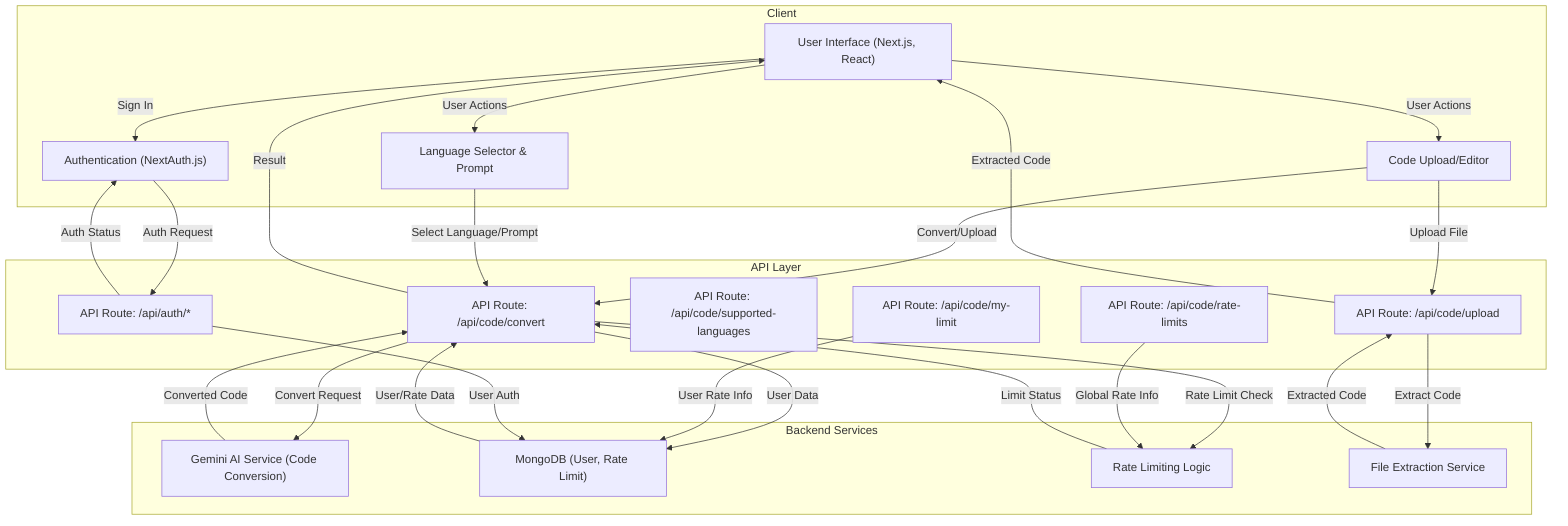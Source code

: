 flowchart TD
  subgraph Client
    A1["User Interface (Next.js, React)"]
    A2["Authentication (NextAuth.js)"]
    A3["Code Upload/Editor"]
    A4["Language Selector & Prompt"]
  end

  subgraph API Layer
    B1["API Route: /api/code/convert"]
    B2["API Route: /api/code/upload"]
    B3["API Route: /api/code/supported-languages"]
    B4["API Route: /api/code/rate-limits"]
    B5["API Route: /api/code/my-limit"]
    B6["API Route: /api/auth/*"]
  end

  subgraph Backend Services
    C1["Gemini AI Service (Code Conversion)"]
    C2["MongoDB (User, Rate Limit)"]
    C3["Rate Limiting Logic"]
    C4["File Extraction Service"]
  end

  A1 -->|"User Actions"| A3
  A1 -->|"User Actions"| A4
  A1 -->|"Sign In"| A2
  A2 -->|"Auth Request"| B6
  A3 -->|"Convert/Upload"| B1
  A3 -->|"Upload File"| B2
  A4 -->|"Select Language/Prompt"| B1

  B1 -->|"Convert Request"| C1
  B2 -->|"Extract Code"| C4
  B1 -->|"Rate Limit Check"| C3
  B1 -->|"User Data"| C2
  B5 -->|"User Rate Info"| C2
  B4 -->|"Global Rate Info"| C3
  B6 -->|"User Auth"| C2

  C1 -->|"Converted Code"| B1
  C4 -->|"Extracted Code"| B2
  C2 -->|"User/Rate Data"| B1
  C3 -->|"Limit Status"| B1

  B1 -->|"Result"| A1
  B2 -->|"Extracted Code"| A1
  B6 -->|"Auth Status"| A2